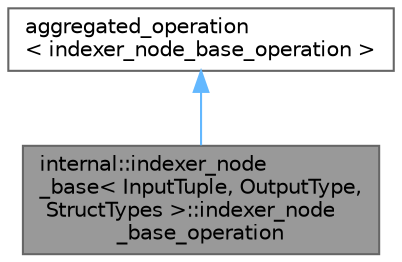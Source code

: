 digraph "internal::indexer_node_base&lt; InputTuple, OutputType, StructTypes &gt;::indexer_node_base_operation"
{
 // LATEX_PDF_SIZE
  bgcolor="transparent";
  edge [fontname=Helvetica,fontsize=10,labelfontname=Helvetica,labelfontsize=10];
  node [fontname=Helvetica,fontsize=10,shape=box,height=0.2,width=0.4];
  Node1 [id="Node000001",label="internal::indexer_node\l_base\< InputTuple, OutputType,\l StructTypes \>::indexer_node\l_base_operation",height=0.2,width=0.4,color="gray40", fillcolor="grey60", style="filled", fontcolor="black",tooltip=" "];
  Node2 -> Node1 [id="edge1_Node000001_Node000002",dir="back",color="steelblue1",style="solid",tooltip=" "];
  Node2 [id="Node000002",label="aggregated_operation\l\< indexer_node_base_operation \>",height=0.2,width=0.4,color="gray40", fillcolor="white", style="filled",tooltip=" "];
}
